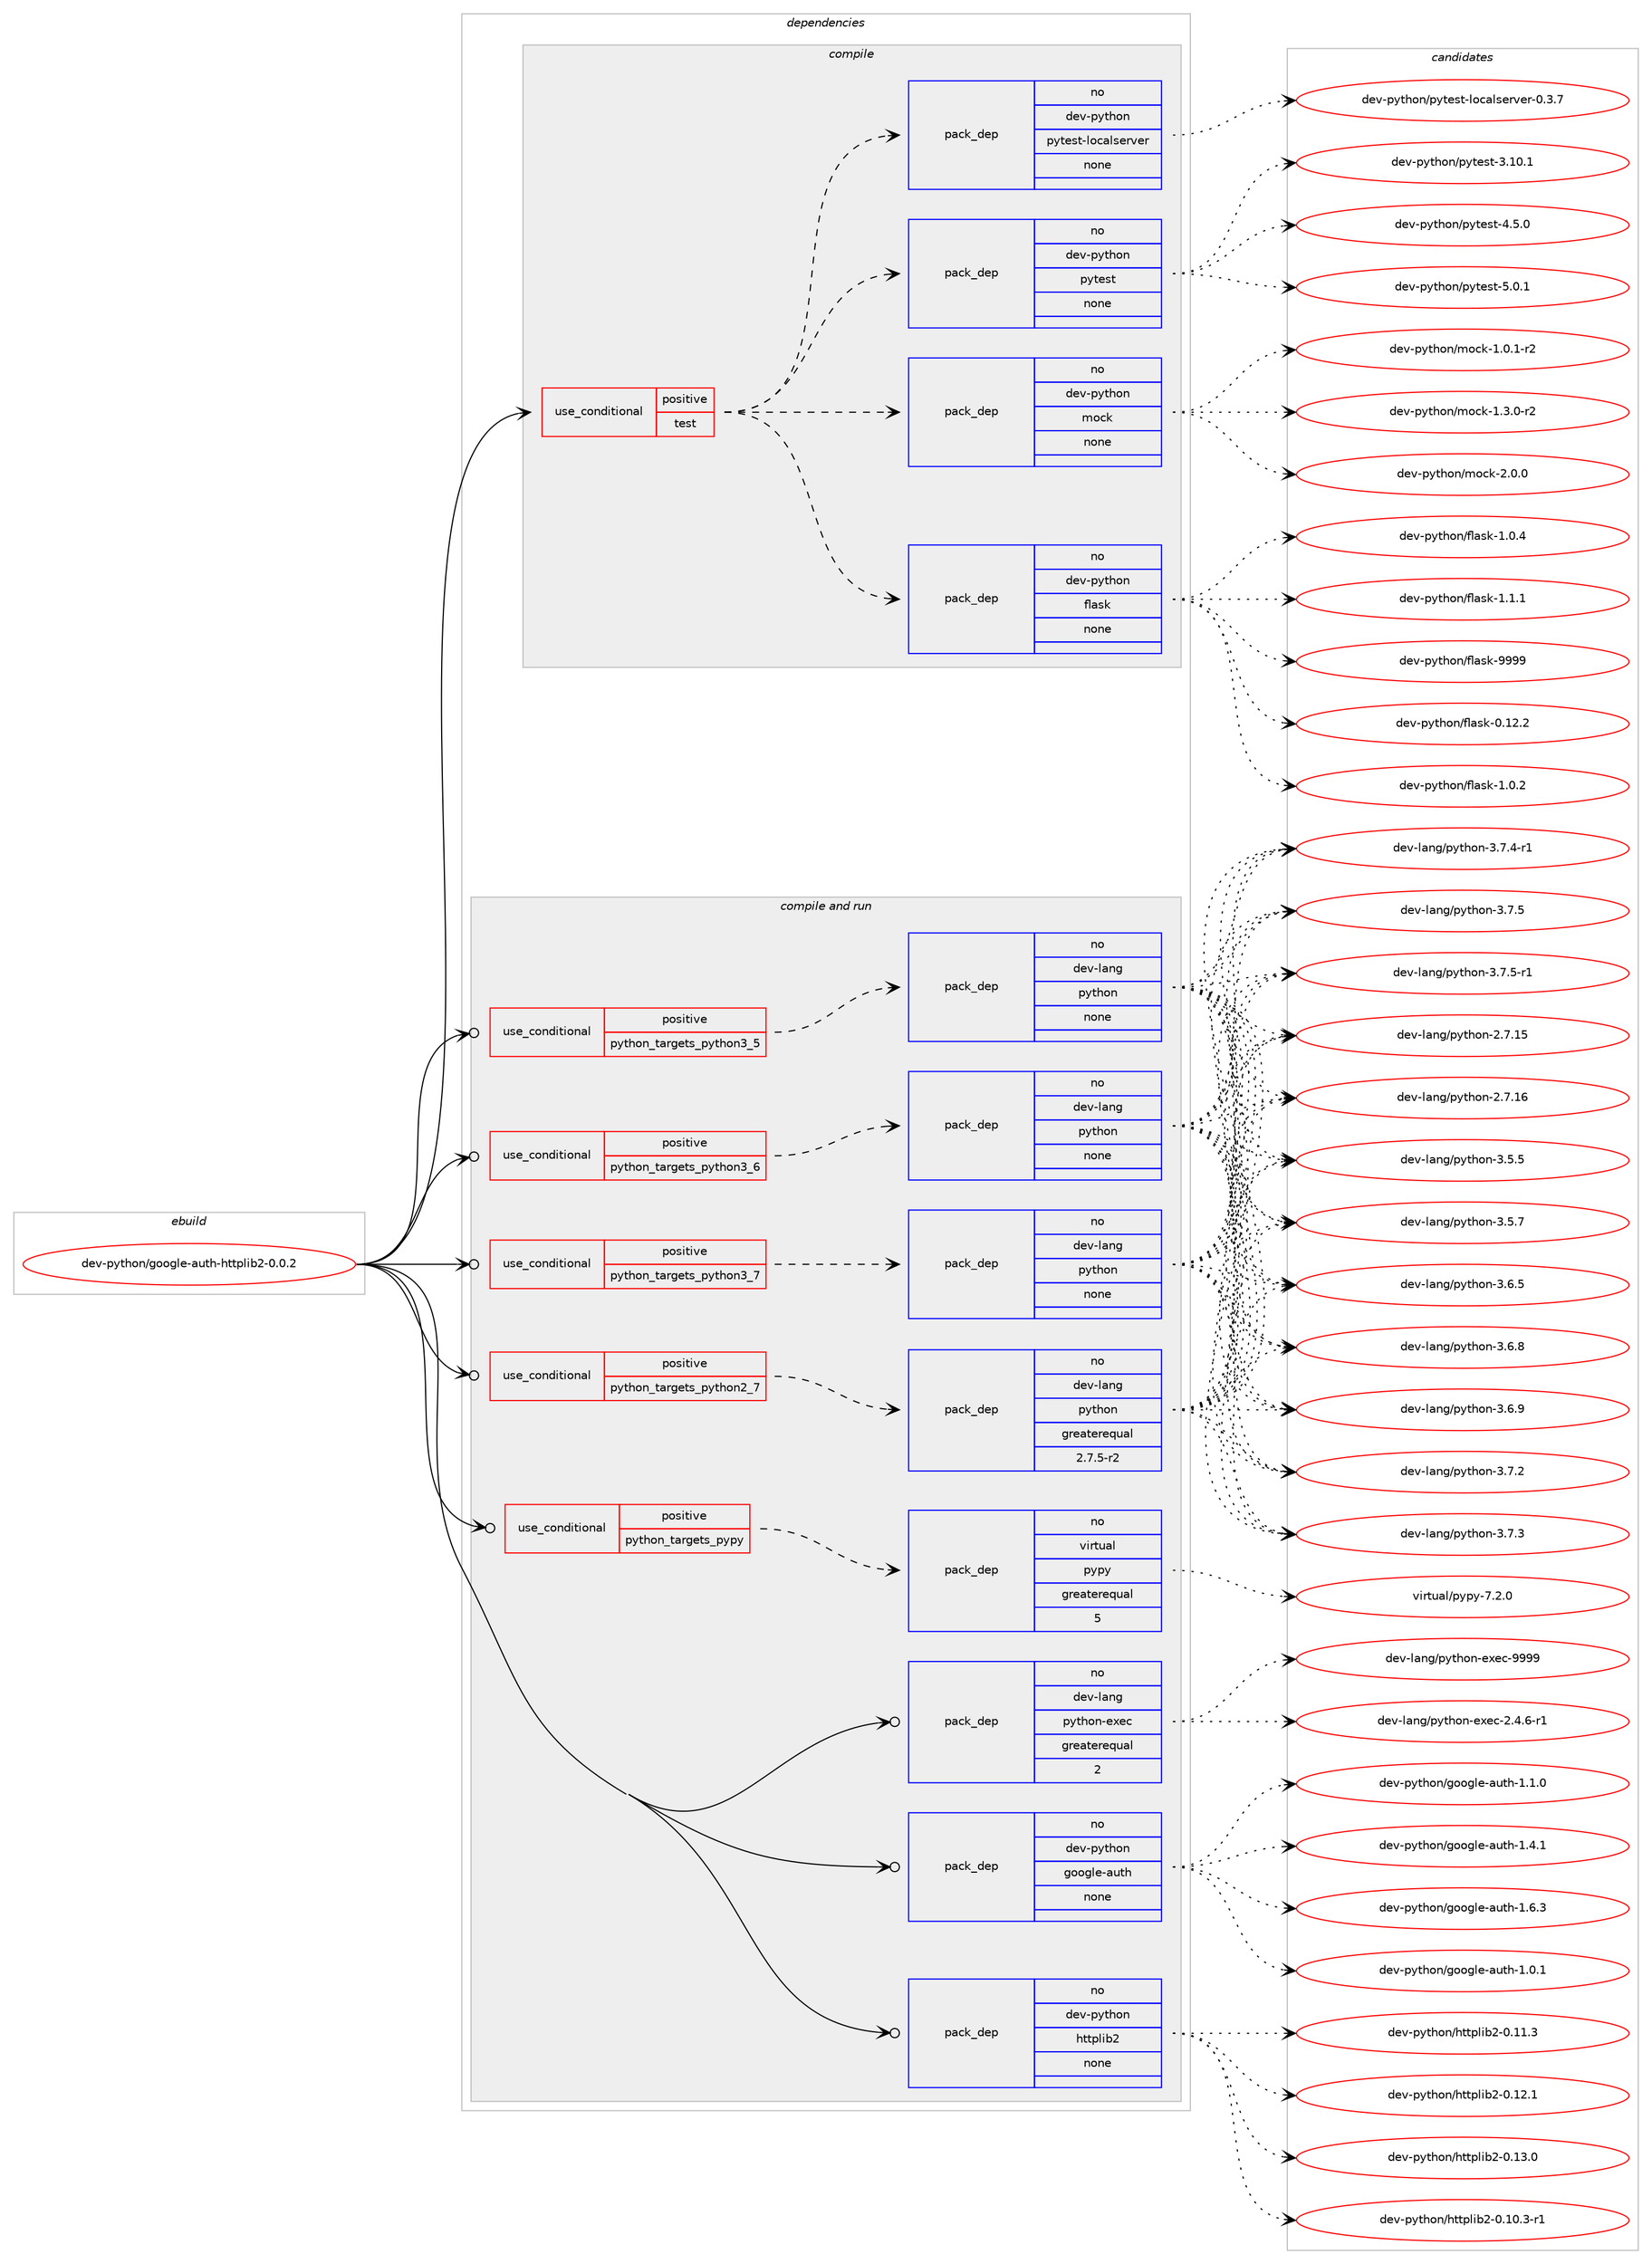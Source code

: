 digraph prolog {

# *************
# Graph options
# *************

newrank=true;
concentrate=true;
compound=true;
graph [rankdir=LR,fontname=Helvetica,fontsize=10,ranksep=1.5];#, ranksep=2.5, nodesep=0.2];
edge  [arrowhead=vee];
node  [fontname=Helvetica,fontsize=10];

# **********
# The ebuild
# **********

subgraph cluster_leftcol {
color=gray;
rank=same;
label=<<i>ebuild</i>>;
id [label="dev-python/google-auth-httplib2-0.0.2", color=red, width=4, href="../dev-python/google-auth-httplib2-0.0.2.svg"];
}

# ****************
# The dependencies
# ****************

subgraph cluster_midcol {
color=gray;
label=<<i>dependencies</i>>;
subgraph cluster_compile {
fillcolor="#eeeeee";
style=filled;
label=<<i>compile</i>>;
subgraph cond140163 {
dependency607284 [label=<<TABLE BORDER="0" CELLBORDER="1" CELLSPACING="0" CELLPADDING="4"><TR><TD ROWSPAN="3" CELLPADDING="10">use_conditional</TD></TR><TR><TD>positive</TD></TR><TR><TD>test</TD></TR></TABLE>>, shape=none, color=red];
subgraph pack455323 {
dependency607285 [label=<<TABLE BORDER="0" CELLBORDER="1" CELLSPACING="0" CELLPADDING="4" WIDTH="220"><TR><TD ROWSPAN="6" CELLPADDING="30">pack_dep</TD></TR><TR><TD WIDTH="110">no</TD></TR><TR><TD>dev-python</TD></TR><TR><TD>flask</TD></TR><TR><TD>none</TD></TR><TR><TD></TD></TR></TABLE>>, shape=none, color=blue];
}
dependency607284:e -> dependency607285:w [weight=20,style="dashed",arrowhead="vee"];
subgraph pack455324 {
dependency607286 [label=<<TABLE BORDER="0" CELLBORDER="1" CELLSPACING="0" CELLPADDING="4" WIDTH="220"><TR><TD ROWSPAN="6" CELLPADDING="30">pack_dep</TD></TR><TR><TD WIDTH="110">no</TD></TR><TR><TD>dev-python</TD></TR><TR><TD>mock</TD></TR><TR><TD>none</TD></TR><TR><TD></TD></TR></TABLE>>, shape=none, color=blue];
}
dependency607284:e -> dependency607286:w [weight=20,style="dashed",arrowhead="vee"];
subgraph pack455325 {
dependency607287 [label=<<TABLE BORDER="0" CELLBORDER="1" CELLSPACING="0" CELLPADDING="4" WIDTH="220"><TR><TD ROWSPAN="6" CELLPADDING="30">pack_dep</TD></TR><TR><TD WIDTH="110">no</TD></TR><TR><TD>dev-python</TD></TR><TR><TD>pytest</TD></TR><TR><TD>none</TD></TR><TR><TD></TD></TR></TABLE>>, shape=none, color=blue];
}
dependency607284:e -> dependency607287:w [weight=20,style="dashed",arrowhead="vee"];
subgraph pack455326 {
dependency607288 [label=<<TABLE BORDER="0" CELLBORDER="1" CELLSPACING="0" CELLPADDING="4" WIDTH="220"><TR><TD ROWSPAN="6" CELLPADDING="30">pack_dep</TD></TR><TR><TD WIDTH="110">no</TD></TR><TR><TD>dev-python</TD></TR><TR><TD>pytest-localserver</TD></TR><TR><TD>none</TD></TR><TR><TD></TD></TR></TABLE>>, shape=none, color=blue];
}
dependency607284:e -> dependency607288:w [weight=20,style="dashed",arrowhead="vee"];
}
id:e -> dependency607284:w [weight=20,style="solid",arrowhead="vee"];
}
subgraph cluster_compileandrun {
fillcolor="#eeeeee";
style=filled;
label=<<i>compile and run</i>>;
subgraph cond140164 {
dependency607289 [label=<<TABLE BORDER="0" CELLBORDER="1" CELLSPACING="0" CELLPADDING="4"><TR><TD ROWSPAN="3" CELLPADDING="10">use_conditional</TD></TR><TR><TD>positive</TD></TR><TR><TD>python_targets_pypy</TD></TR></TABLE>>, shape=none, color=red];
subgraph pack455327 {
dependency607290 [label=<<TABLE BORDER="0" CELLBORDER="1" CELLSPACING="0" CELLPADDING="4" WIDTH="220"><TR><TD ROWSPAN="6" CELLPADDING="30">pack_dep</TD></TR><TR><TD WIDTH="110">no</TD></TR><TR><TD>virtual</TD></TR><TR><TD>pypy</TD></TR><TR><TD>greaterequal</TD></TR><TR><TD>5</TD></TR></TABLE>>, shape=none, color=blue];
}
dependency607289:e -> dependency607290:w [weight=20,style="dashed",arrowhead="vee"];
}
id:e -> dependency607289:w [weight=20,style="solid",arrowhead="odotvee"];
subgraph cond140165 {
dependency607291 [label=<<TABLE BORDER="0" CELLBORDER="1" CELLSPACING="0" CELLPADDING="4"><TR><TD ROWSPAN="3" CELLPADDING="10">use_conditional</TD></TR><TR><TD>positive</TD></TR><TR><TD>python_targets_python2_7</TD></TR></TABLE>>, shape=none, color=red];
subgraph pack455328 {
dependency607292 [label=<<TABLE BORDER="0" CELLBORDER="1" CELLSPACING="0" CELLPADDING="4" WIDTH="220"><TR><TD ROWSPAN="6" CELLPADDING="30">pack_dep</TD></TR><TR><TD WIDTH="110">no</TD></TR><TR><TD>dev-lang</TD></TR><TR><TD>python</TD></TR><TR><TD>greaterequal</TD></TR><TR><TD>2.7.5-r2</TD></TR></TABLE>>, shape=none, color=blue];
}
dependency607291:e -> dependency607292:w [weight=20,style="dashed",arrowhead="vee"];
}
id:e -> dependency607291:w [weight=20,style="solid",arrowhead="odotvee"];
subgraph cond140166 {
dependency607293 [label=<<TABLE BORDER="0" CELLBORDER="1" CELLSPACING="0" CELLPADDING="4"><TR><TD ROWSPAN="3" CELLPADDING="10">use_conditional</TD></TR><TR><TD>positive</TD></TR><TR><TD>python_targets_python3_5</TD></TR></TABLE>>, shape=none, color=red];
subgraph pack455329 {
dependency607294 [label=<<TABLE BORDER="0" CELLBORDER="1" CELLSPACING="0" CELLPADDING="4" WIDTH="220"><TR><TD ROWSPAN="6" CELLPADDING="30">pack_dep</TD></TR><TR><TD WIDTH="110">no</TD></TR><TR><TD>dev-lang</TD></TR><TR><TD>python</TD></TR><TR><TD>none</TD></TR><TR><TD></TD></TR></TABLE>>, shape=none, color=blue];
}
dependency607293:e -> dependency607294:w [weight=20,style="dashed",arrowhead="vee"];
}
id:e -> dependency607293:w [weight=20,style="solid",arrowhead="odotvee"];
subgraph cond140167 {
dependency607295 [label=<<TABLE BORDER="0" CELLBORDER="1" CELLSPACING="0" CELLPADDING="4"><TR><TD ROWSPAN="3" CELLPADDING="10">use_conditional</TD></TR><TR><TD>positive</TD></TR><TR><TD>python_targets_python3_6</TD></TR></TABLE>>, shape=none, color=red];
subgraph pack455330 {
dependency607296 [label=<<TABLE BORDER="0" CELLBORDER="1" CELLSPACING="0" CELLPADDING="4" WIDTH="220"><TR><TD ROWSPAN="6" CELLPADDING="30">pack_dep</TD></TR><TR><TD WIDTH="110">no</TD></TR><TR><TD>dev-lang</TD></TR><TR><TD>python</TD></TR><TR><TD>none</TD></TR><TR><TD></TD></TR></TABLE>>, shape=none, color=blue];
}
dependency607295:e -> dependency607296:w [weight=20,style="dashed",arrowhead="vee"];
}
id:e -> dependency607295:w [weight=20,style="solid",arrowhead="odotvee"];
subgraph cond140168 {
dependency607297 [label=<<TABLE BORDER="0" CELLBORDER="1" CELLSPACING="0" CELLPADDING="4"><TR><TD ROWSPAN="3" CELLPADDING="10">use_conditional</TD></TR><TR><TD>positive</TD></TR><TR><TD>python_targets_python3_7</TD></TR></TABLE>>, shape=none, color=red];
subgraph pack455331 {
dependency607298 [label=<<TABLE BORDER="0" CELLBORDER="1" CELLSPACING="0" CELLPADDING="4" WIDTH="220"><TR><TD ROWSPAN="6" CELLPADDING="30">pack_dep</TD></TR><TR><TD WIDTH="110">no</TD></TR><TR><TD>dev-lang</TD></TR><TR><TD>python</TD></TR><TR><TD>none</TD></TR><TR><TD></TD></TR></TABLE>>, shape=none, color=blue];
}
dependency607297:e -> dependency607298:w [weight=20,style="dashed",arrowhead="vee"];
}
id:e -> dependency607297:w [weight=20,style="solid",arrowhead="odotvee"];
subgraph pack455332 {
dependency607299 [label=<<TABLE BORDER="0" CELLBORDER="1" CELLSPACING="0" CELLPADDING="4" WIDTH="220"><TR><TD ROWSPAN="6" CELLPADDING="30">pack_dep</TD></TR><TR><TD WIDTH="110">no</TD></TR><TR><TD>dev-lang</TD></TR><TR><TD>python-exec</TD></TR><TR><TD>greaterequal</TD></TR><TR><TD>2</TD></TR></TABLE>>, shape=none, color=blue];
}
id:e -> dependency607299:w [weight=20,style="solid",arrowhead="odotvee"];
subgraph pack455333 {
dependency607300 [label=<<TABLE BORDER="0" CELLBORDER="1" CELLSPACING="0" CELLPADDING="4" WIDTH="220"><TR><TD ROWSPAN="6" CELLPADDING="30">pack_dep</TD></TR><TR><TD WIDTH="110">no</TD></TR><TR><TD>dev-python</TD></TR><TR><TD>google-auth</TD></TR><TR><TD>none</TD></TR><TR><TD></TD></TR></TABLE>>, shape=none, color=blue];
}
id:e -> dependency607300:w [weight=20,style="solid",arrowhead="odotvee"];
subgraph pack455334 {
dependency607301 [label=<<TABLE BORDER="0" CELLBORDER="1" CELLSPACING="0" CELLPADDING="4" WIDTH="220"><TR><TD ROWSPAN="6" CELLPADDING="30">pack_dep</TD></TR><TR><TD WIDTH="110">no</TD></TR><TR><TD>dev-python</TD></TR><TR><TD>httplib2</TD></TR><TR><TD>none</TD></TR><TR><TD></TD></TR></TABLE>>, shape=none, color=blue];
}
id:e -> dependency607301:w [weight=20,style="solid",arrowhead="odotvee"];
}
subgraph cluster_run {
fillcolor="#eeeeee";
style=filled;
label=<<i>run</i>>;
}
}

# **************
# The candidates
# **************

subgraph cluster_choices {
rank=same;
color=gray;
label=<<i>candidates</i>>;

subgraph choice455323 {
color=black;
nodesep=1;
choice10010111845112121116104111110471021089711510745484649504650 [label="dev-python/flask-0.12.2", color=red, width=4,href="../dev-python/flask-0.12.2.svg"];
choice100101118451121211161041111104710210897115107454946484650 [label="dev-python/flask-1.0.2", color=red, width=4,href="../dev-python/flask-1.0.2.svg"];
choice100101118451121211161041111104710210897115107454946484652 [label="dev-python/flask-1.0.4", color=red, width=4,href="../dev-python/flask-1.0.4.svg"];
choice100101118451121211161041111104710210897115107454946494649 [label="dev-python/flask-1.1.1", color=red, width=4,href="../dev-python/flask-1.1.1.svg"];
choice1001011184511212111610411111047102108971151074557575757 [label="dev-python/flask-9999", color=red, width=4,href="../dev-python/flask-9999.svg"];
dependency607285:e -> choice10010111845112121116104111110471021089711510745484649504650:w [style=dotted,weight="100"];
dependency607285:e -> choice100101118451121211161041111104710210897115107454946484650:w [style=dotted,weight="100"];
dependency607285:e -> choice100101118451121211161041111104710210897115107454946484652:w [style=dotted,weight="100"];
dependency607285:e -> choice100101118451121211161041111104710210897115107454946494649:w [style=dotted,weight="100"];
dependency607285:e -> choice1001011184511212111610411111047102108971151074557575757:w [style=dotted,weight="100"];
}
subgraph choice455324 {
color=black;
nodesep=1;
choice1001011184511212111610411111047109111991074549464846494511450 [label="dev-python/mock-1.0.1-r2", color=red, width=4,href="../dev-python/mock-1.0.1-r2.svg"];
choice1001011184511212111610411111047109111991074549465146484511450 [label="dev-python/mock-1.3.0-r2", color=red, width=4,href="../dev-python/mock-1.3.0-r2.svg"];
choice100101118451121211161041111104710911199107455046484648 [label="dev-python/mock-2.0.0", color=red, width=4,href="../dev-python/mock-2.0.0.svg"];
dependency607286:e -> choice1001011184511212111610411111047109111991074549464846494511450:w [style=dotted,weight="100"];
dependency607286:e -> choice1001011184511212111610411111047109111991074549465146484511450:w [style=dotted,weight="100"];
dependency607286:e -> choice100101118451121211161041111104710911199107455046484648:w [style=dotted,weight="100"];
}
subgraph choice455325 {
color=black;
nodesep=1;
choice100101118451121211161041111104711212111610111511645514649484649 [label="dev-python/pytest-3.10.1", color=red, width=4,href="../dev-python/pytest-3.10.1.svg"];
choice1001011184511212111610411111047112121116101115116455246534648 [label="dev-python/pytest-4.5.0", color=red, width=4,href="../dev-python/pytest-4.5.0.svg"];
choice1001011184511212111610411111047112121116101115116455346484649 [label="dev-python/pytest-5.0.1", color=red, width=4,href="../dev-python/pytest-5.0.1.svg"];
dependency607287:e -> choice100101118451121211161041111104711212111610111511645514649484649:w [style=dotted,weight="100"];
dependency607287:e -> choice1001011184511212111610411111047112121116101115116455246534648:w [style=dotted,weight="100"];
dependency607287:e -> choice1001011184511212111610411111047112121116101115116455346484649:w [style=dotted,weight="100"];
}
subgraph choice455326 {
color=black;
nodesep=1;
choice1001011184511212111610411111047112121116101115116451081119997108115101114118101114454846514655 [label="dev-python/pytest-localserver-0.3.7", color=red, width=4,href="../dev-python/pytest-localserver-0.3.7.svg"];
dependency607288:e -> choice1001011184511212111610411111047112121116101115116451081119997108115101114118101114454846514655:w [style=dotted,weight="100"];
}
subgraph choice455327 {
color=black;
nodesep=1;
choice1181051141161179710847112121112121455546504648 [label="virtual/pypy-7.2.0", color=red, width=4,href="../virtual/pypy-7.2.0.svg"];
dependency607290:e -> choice1181051141161179710847112121112121455546504648:w [style=dotted,weight="100"];
}
subgraph choice455328 {
color=black;
nodesep=1;
choice10010111845108971101034711212111610411111045504655464953 [label="dev-lang/python-2.7.15", color=red, width=4,href="../dev-lang/python-2.7.15.svg"];
choice10010111845108971101034711212111610411111045504655464954 [label="dev-lang/python-2.7.16", color=red, width=4,href="../dev-lang/python-2.7.16.svg"];
choice100101118451089711010347112121116104111110455146534653 [label="dev-lang/python-3.5.5", color=red, width=4,href="../dev-lang/python-3.5.5.svg"];
choice100101118451089711010347112121116104111110455146534655 [label="dev-lang/python-3.5.7", color=red, width=4,href="../dev-lang/python-3.5.7.svg"];
choice100101118451089711010347112121116104111110455146544653 [label="dev-lang/python-3.6.5", color=red, width=4,href="../dev-lang/python-3.6.5.svg"];
choice100101118451089711010347112121116104111110455146544656 [label="dev-lang/python-3.6.8", color=red, width=4,href="../dev-lang/python-3.6.8.svg"];
choice100101118451089711010347112121116104111110455146544657 [label="dev-lang/python-3.6.9", color=red, width=4,href="../dev-lang/python-3.6.9.svg"];
choice100101118451089711010347112121116104111110455146554650 [label="dev-lang/python-3.7.2", color=red, width=4,href="../dev-lang/python-3.7.2.svg"];
choice100101118451089711010347112121116104111110455146554651 [label="dev-lang/python-3.7.3", color=red, width=4,href="../dev-lang/python-3.7.3.svg"];
choice1001011184510897110103471121211161041111104551465546524511449 [label="dev-lang/python-3.7.4-r1", color=red, width=4,href="../dev-lang/python-3.7.4-r1.svg"];
choice100101118451089711010347112121116104111110455146554653 [label="dev-lang/python-3.7.5", color=red, width=4,href="../dev-lang/python-3.7.5.svg"];
choice1001011184510897110103471121211161041111104551465546534511449 [label="dev-lang/python-3.7.5-r1", color=red, width=4,href="../dev-lang/python-3.7.5-r1.svg"];
dependency607292:e -> choice10010111845108971101034711212111610411111045504655464953:w [style=dotted,weight="100"];
dependency607292:e -> choice10010111845108971101034711212111610411111045504655464954:w [style=dotted,weight="100"];
dependency607292:e -> choice100101118451089711010347112121116104111110455146534653:w [style=dotted,weight="100"];
dependency607292:e -> choice100101118451089711010347112121116104111110455146534655:w [style=dotted,weight="100"];
dependency607292:e -> choice100101118451089711010347112121116104111110455146544653:w [style=dotted,weight="100"];
dependency607292:e -> choice100101118451089711010347112121116104111110455146544656:w [style=dotted,weight="100"];
dependency607292:e -> choice100101118451089711010347112121116104111110455146544657:w [style=dotted,weight="100"];
dependency607292:e -> choice100101118451089711010347112121116104111110455146554650:w [style=dotted,weight="100"];
dependency607292:e -> choice100101118451089711010347112121116104111110455146554651:w [style=dotted,weight="100"];
dependency607292:e -> choice1001011184510897110103471121211161041111104551465546524511449:w [style=dotted,weight="100"];
dependency607292:e -> choice100101118451089711010347112121116104111110455146554653:w [style=dotted,weight="100"];
dependency607292:e -> choice1001011184510897110103471121211161041111104551465546534511449:w [style=dotted,weight="100"];
}
subgraph choice455329 {
color=black;
nodesep=1;
choice10010111845108971101034711212111610411111045504655464953 [label="dev-lang/python-2.7.15", color=red, width=4,href="../dev-lang/python-2.7.15.svg"];
choice10010111845108971101034711212111610411111045504655464954 [label="dev-lang/python-2.7.16", color=red, width=4,href="../dev-lang/python-2.7.16.svg"];
choice100101118451089711010347112121116104111110455146534653 [label="dev-lang/python-3.5.5", color=red, width=4,href="../dev-lang/python-3.5.5.svg"];
choice100101118451089711010347112121116104111110455146534655 [label="dev-lang/python-3.5.7", color=red, width=4,href="../dev-lang/python-3.5.7.svg"];
choice100101118451089711010347112121116104111110455146544653 [label="dev-lang/python-3.6.5", color=red, width=4,href="../dev-lang/python-3.6.5.svg"];
choice100101118451089711010347112121116104111110455146544656 [label="dev-lang/python-3.6.8", color=red, width=4,href="../dev-lang/python-3.6.8.svg"];
choice100101118451089711010347112121116104111110455146544657 [label="dev-lang/python-3.6.9", color=red, width=4,href="../dev-lang/python-3.6.9.svg"];
choice100101118451089711010347112121116104111110455146554650 [label="dev-lang/python-3.7.2", color=red, width=4,href="../dev-lang/python-3.7.2.svg"];
choice100101118451089711010347112121116104111110455146554651 [label="dev-lang/python-3.7.3", color=red, width=4,href="../dev-lang/python-3.7.3.svg"];
choice1001011184510897110103471121211161041111104551465546524511449 [label="dev-lang/python-3.7.4-r1", color=red, width=4,href="../dev-lang/python-3.7.4-r1.svg"];
choice100101118451089711010347112121116104111110455146554653 [label="dev-lang/python-3.7.5", color=red, width=4,href="../dev-lang/python-3.7.5.svg"];
choice1001011184510897110103471121211161041111104551465546534511449 [label="dev-lang/python-3.7.5-r1", color=red, width=4,href="../dev-lang/python-3.7.5-r1.svg"];
dependency607294:e -> choice10010111845108971101034711212111610411111045504655464953:w [style=dotted,weight="100"];
dependency607294:e -> choice10010111845108971101034711212111610411111045504655464954:w [style=dotted,weight="100"];
dependency607294:e -> choice100101118451089711010347112121116104111110455146534653:w [style=dotted,weight="100"];
dependency607294:e -> choice100101118451089711010347112121116104111110455146534655:w [style=dotted,weight="100"];
dependency607294:e -> choice100101118451089711010347112121116104111110455146544653:w [style=dotted,weight="100"];
dependency607294:e -> choice100101118451089711010347112121116104111110455146544656:w [style=dotted,weight="100"];
dependency607294:e -> choice100101118451089711010347112121116104111110455146544657:w [style=dotted,weight="100"];
dependency607294:e -> choice100101118451089711010347112121116104111110455146554650:w [style=dotted,weight="100"];
dependency607294:e -> choice100101118451089711010347112121116104111110455146554651:w [style=dotted,weight="100"];
dependency607294:e -> choice1001011184510897110103471121211161041111104551465546524511449:w [style=dotted,weight="100"];
dependency607294:e -> choice100101118451089711010347112121116104111110455146554653:w [style=dotted,weight="100"];
dependency607294:e -> choice1001011184510897110103471121211161041111104551465546534511449:w [style=dotted,weight="100"];
}
subgraph choice455330 {
color=black;
nodesep=1;
choice10010111845108971101034711212111610411111045504655464953 [label="dev-lang/python-2.7.15", color=red, width=4,href="../dev-lang/python-2.7.15.svg"];
choice10010111845108971101034711212111610411111045504655464954 [label="dev-lang/python-2.7.16", color=red, width=4,href="../dev-lang/python-2.7.16.svg"];
choice100101118451089711010347112121116104111110455146534653 [label="dev-lang/python-3.5.5", color=red, width=4,href="../dev-lang/python-3.5.5.svg"];
choice100101118451089711010347112121116104111110455146534655 [label="dev-lang/python-3.5.7", color=red, width=4,href="../dev-lang/python-3.5.7.svg"];
choice100101118451089711010347112121116104111110455146544653 [label="dev-lang/python-3.6.5", color=red, width=4,href="../dev-lang/python-3.6.5.svg"];
choice100101118451089711010347112121116104111110455146544656 [label="dev-lang/python-3.6.8", color=red, width=4,href="../dev-lang/python-3.6.8.svg"];
choice100101118451089711010347112121116104111110455146544657 [label="dev-lang/python-3.6.9", color=red, width=4,href="../dev-lang/python-3.6.9.svg"];
choice100101118451089711010347112121116104111110455146554650 [label="dev-lang/python-3.7.2", color=red, width=4,href="../dev-lang/python-3.7.2.svg"];
choice100101118451089711010347112121116104111110455146554651 [label="dev-lang/python-3.7.3", color=red, width=4,href="../dev-lang/python-3.7.3.svg"];
choice1001011184510897110103471121211161041111104551465546524511449 [label="dev-lang/python-3.7.4-r1", color=red, width=4,href="../dev-lang/python-3.7.4-r1.svg"];
choice100101118451089711010347112121116104111110455146554653 [label="dev-lang/python-3.7.5", color=red, width=4,href="../dev-lang/python-3.7.5.svg"];
choice1001011184510897110103471121211161041111104551465546534511449 [label="dev-lang/python-3.7.5-r1", color=red, width=4,href="../dev-lang/python-3.7.5-r1.svg"];
dependency607296:e -> choice10010111845108971101034711212111610411111045504655464953:w [style=dotted,weight="100"];
dependency607296:e -> choice10010111845108971101034711212111610411111045504655464954:w [style=dotted,weight="100"];
dependency607296:e -> choice100101118451089711010347112121116104111110455146534653:w [style=dotted,weight="100"];
dependency607296:e -> choice100101118451089711010347112121116104111110455146534655:w [style=dotted,weight="100"];
dependency607296:e -> choice100101118451089711010347112121116104111110455146544653:w [style=dotted,weight="100"];
dependency607296:e -> choice100101118451089711010347112121116104111110455146544656:w [style=dotted,weight="100"];
dependency607296:e -> choice100101118451089711010347112121116104111110455146544657:w [style=dotted,weight="100"];
dependency607296:e -> choice100101118451089711010347112121116104111110455146554650:w [style=dotted,weight="100"];
dependency607296:e -> choice100101118451089711010347112121116104111110455146554651:w [style=dotted,weight="100"];
dependency607296:e -> choice1001011184510897110103471121211161041111104551465546524511449:w [style=dotted,weight="100"];
dependency607296:e -> choice100101118451089711010347112121116104111110455146554653:w [style=dotted,weight="100"];
dependency607296:e -> choice1001011184510897110103471121211161041111104551465546534511449:w [style=dotted,weight="100"];
}
subgraph choice455331 {
color=black;
nodesep=1;
choice10010111845108971101034711212111610411111045504655464953 [label="dev-lang/python-2.7.15", color=red, width=4,href="../dev-lang/python-2.7.15.svg"];
choice10010111845108971101034711212111610411111045504655464954 [label="dev-lang/python-2.7.16", color=red, width=4,href="../dev-lang/python-2.7.16.svg"];
choice100101118451089711010347112121116104111110455146534653 [label="dev-lang/python-3.5.5", color=red, width=4,href="../dev-lang/python-3.5.5.svg"];
choice100101118451089711010347112121116104111110455146534655 [label="dev-lang/python-3.5.7", color=red, width=4,href="../dev-lang/python-3.5.7.svg"];
choice100101118451089711010347112121116104111110455146544653 [label="dev-lang/python-3.6.5", color=red, width=4,href="../dev-lang/python-3.6.5.svg"];
choice100101118451089711010347112121116104111110455146544656 [label="dev-lang/python-3.6.8", color=red, width=4,href="../dev-lang/python-3.6.8.svg"];
choice100101118451089711010347112121116104111110455146544657 [label="dev-lang/python-3.6.9", color=red, width=4,href="../dev-lang/python-3.6.9.svg"];
choice100101118451089711010347112121116104111110455146554650 [label="dev-lang/python-3.7.2", color=red, width=4,href="../dev-lang/python-3.7.2.svg"];
choice100101118451089711010347112121116104111110455146554651 [label="dev-lang/python-3.7.3", color=red, width=4,href="../dev-lang/python-3.7.3.svg"];
choice1001011184510897110103471121211161041111104551465546524511449 [label="dev-lang/python-3.7.4-r1", color=red, width=4,href="../dev-lang/python-3.7.4-r1.svg"];
choice100101118451089711010347112121116104111110455146554653 [label="dev-lang/python-3.7.5", color=red, width=4,href="../dev-lang/python-3.7.5.svg"];
choice1001011184510897110103471121211161041111104551465546534511449 [label="dev-lang/python-3.7.5-r1", color=red, width=4,href="../dev-lang/python-3.7.5-r1.svg"];
dependency607298:e -> choice10010111845108971101034711212111610411111045504655464953:w [style=dotted,weight="100"];
dependency607298:e -> choice10010111845108971101034711212111610411111045504655464954:w [style=dotted,weight="100"];
dependency607298:e -> choice100101118451089711010347112121116104111110455146534653:w [style=dotted,weight="100"];
dependency607298:e -> choice100101118451089711010347112121116104111110455146534655:w [style=dotted,weight="100"];
dependency607298:e -> choice100101118451089711010347112121116104111110455146544653:w [style=dotted,weight="100"];
dependency607298:e -> choice100101118451089711010347112121116104111110455146544656:w [style=dotted,weight="100"];
dependency607298:e -> choice100101118451089711010347112121116104111110455146544657:w [style=dotted,weight="100"];
dependency607298:e -> choice100101118451089711010347112121116104111110455146554650:w [style=dotted,weight="100"];
dependency607298:e -> choice100101118451089711010347112121116104111110455146554651:w [style=dotted,weight="100"];
dependency607298:e -> choice1001011184510897110103471121211161041111104551465546524511449:w [style=dotted,weight="100"];
dependency607298:e -> choice100101118451089711010347112121116104111110455146554653:w [style=dotted,weight="100"];
dependency607298:e -> choice1001011184510897110103471121211161041111104551465546534511449:w [style=dotted,weight="100"];
}
subgraph choice455332 {
color=black;
nodesep=1;
choice10010111845108971101034711212111610411111045101120101994550465246544511449 [label="dev-lang/python-exec-2.4.6-r1", color=red, width=4,href="../dev-lang/python-exec-2.4.6-r1.svg"];
choice10010111845108971101034711212111610411111045101120101994557575757 [label="dev-lang/python-exec-9999", color=red, width=4,href="../dev-lang/python-exec-9999.svg"];
dependency607299:e -> choice10010111845108971101034711212111610411111045101120101994550465246544511449:w [style=dotted,weight="100"];
dependency607299:e -> choice10010111845108971101034711212111610411111045101120101994557575757:w [style=dotted,weight="100"];
}
subgraph choice455333 {
color=black;
nodesep=1;
choice10010111845112121116104111110471031111111031081014597117116104454946484649 [label="dev-python/google-auth-1.0.1", color=red, width=4,href="../dev-python/google-auth-1.0.1.svg"];
choice10010111845112121116104111110471031111111031081014597117116104454946494648 [label="dev-python/google-auth-1.1.0", color=red, width=4,href="../dev-python/google-auth-1.1.0.svg"];
choice10010111845112121116104111110471031111111031081014597117116104454946524649 [label="dev-python/google-auth-1.4.1", color=red, width=4,href="../dev-python/google-auth-1.4.1.svg"];
choice10010111845112121116104111110471031111111031081014597117116104454946544651 [label="dev-python/google-auth-1.6.3", color=red, width=4,href="../dev-python/google-auth-1.6.3.svg"];
dependency607300:e -> choice10010111845112121116104111110471031111111031081014597117116104454946484649:w [style=dotted,weight="100"];
dependency607300:e -> choice10010111845112121116104111110471031111111031081014597117116104454946494648:w [style=dotted,weight="100"];
dependency607300:e -> choice10010111845112121116104111110471031111111031081014597117116104454946524649:w [style=dotted,weight="100"];
dependency607300:e -> choice10010111845112121116104111110471031111111031081014597117116104454946544651:w [style=dotted,weight="100"];
}
subgraph choice455334 {
color=black;
nodesep=1;
choice10010111845112121116104111110471041161161121081059850454846494846514511449 [label="dev-python/httplib2-0.10.3-r1", color=red, width=4,href="../dev-python/httplib2-0.10.3-r1.svg"];
choice1001011184511212111610411111047104116116112108105985045484649494651 [label="dev-python/httplib2-0.11.3", color=red, width=4,href="../dev-python/httplib2-0.11.3.svg"];
choice1001011184511212111610411111047104116116112108105985045484649504649 [label="dev-python/httplib2-0.12.1", color=red, width=4,href="../dev-python/httplib2-0.12.1.svg"];
choice1001011184511212111610411111047104116116112108105985045484649514648 [label="dev-python/httplib2-0.13.0", color=red, width=4,href="../dev-python/httplib2-0.13.0.svg"];
dependency607301:e -> choice10010111845112121116104111110471041161161121081059850454846494846514511449:w [style=dotted,weight="100"];
dependency607301:e -> choice1001011184511212111610411111047104116116112108105985045484649494651:w [style=dotted,weight="100"];
dependency607301:e -> choice1001011184511212111610411111047104116116112108105985045484649504649:w [style=dotted,weight="100"];
dependency607301:e -> choice1001011184511212111610411111047104116116112108105985045484649514648:w [style=dotted,weight="100"];
}
}

}
